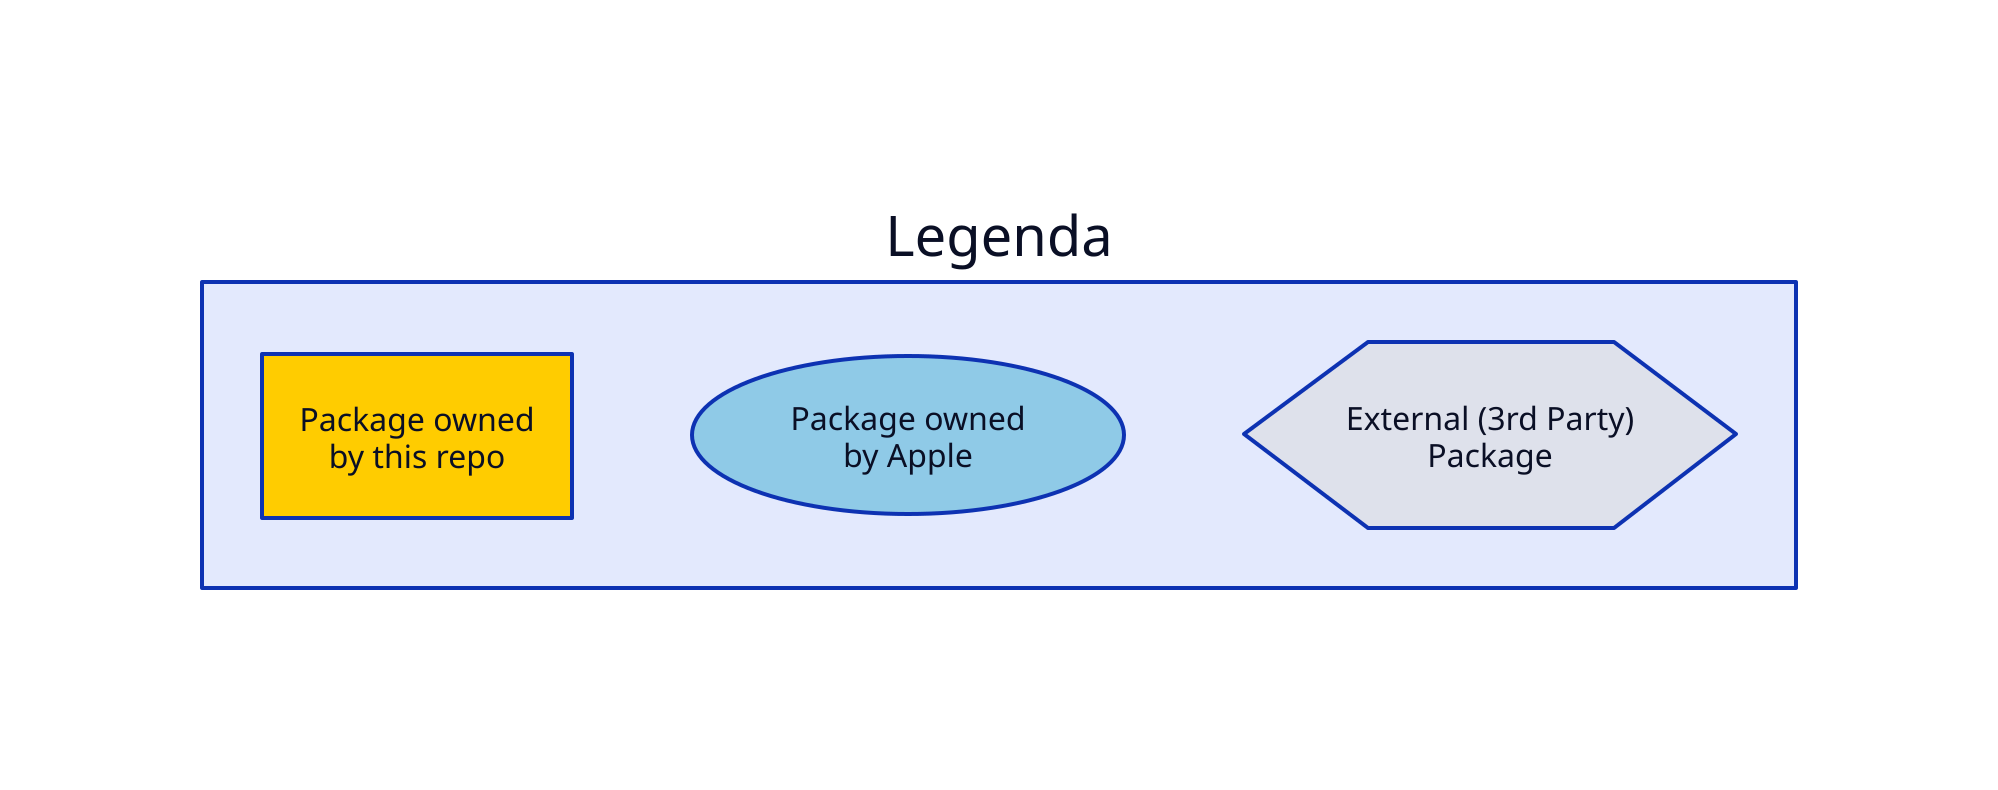 Legenda {
	Package owned\nby this repo { style.fill: "#ffcc00" }
	Package owned\nby Apple: {
		shape: oval
		style.fill: "#8FCAE7"
	}
	External (3rd Party)\nPackage { shape: hexagon }
}

